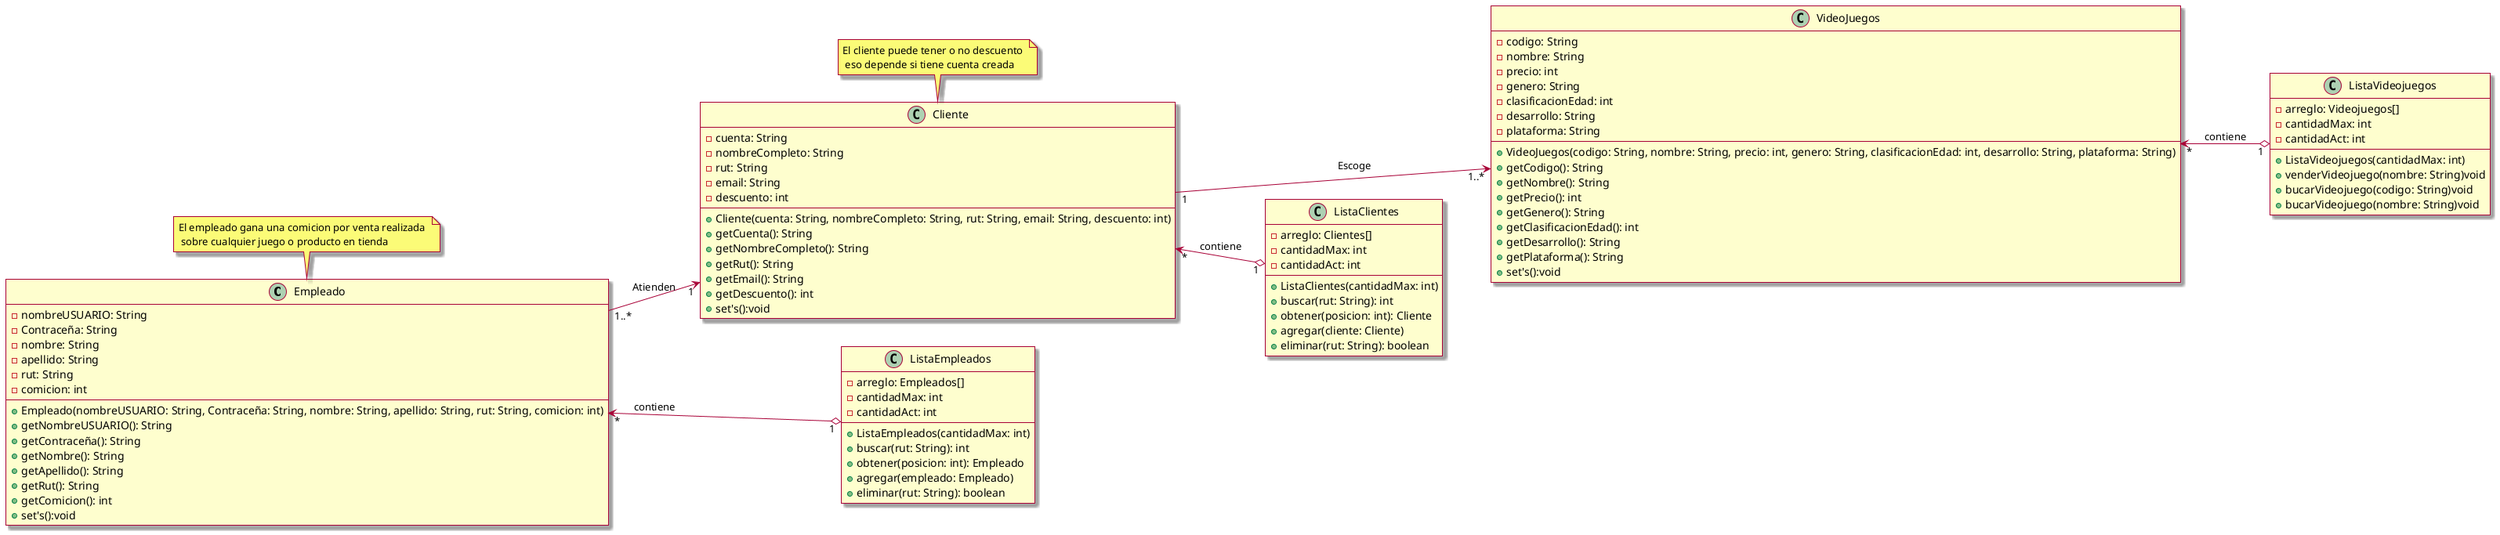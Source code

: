 @startuml
'https://plantuml.com/sequence-diagram

left to right direction
skin rose

class Empleado{
-nombreUSUARIO: String
-Contraceña: String
-nombre: String
-apellido: String
-rut: String
-comicion: int
--
+Empleado(nombreUSUARIO: String, Contraceña: String, nombre: String, apellido: String, rut: String, comicion: int)
+getNombreUSUARIO(): String
+getContraceña(): String
+getNombre(): String
+getApellido(): String
+getRut(): String
+getComicion(): int
+set's():void
}
class VideoJuegos{
-codigo: String
-nombre: String
-precio: int
-genero: String
-clasificacionEdad: int
-desarrollo: String
-plataforma: String
+VideoJuegos(codigo: String, nombre: String, precio: int, genero: String, clasificacionEdad: int, desarrollo: String, plataforma: String)
+getCodigo(): String
+getNombre(): String
+getPrecio(): int
+getGenero(): String
+getClasificacionEdad(): int
+getDesarrollo(): String
+getPlataforma(): String
+set's():void
}
class Cliente{
-cuenta: String
-nombreCompleto: String
-rut: String
-email: String
-descuento: int
+Cliente(cuenta: String, nombreCompleto: String, rut: String, email: String, descuento: int)
+getCuenta(): String
+getNombreCompleto(): String
+getRut(): String
+getEmail(): String
+getDescuento(): int
+set's():void
}

class ListaVideojuegos{
-arreglo: Videojuegos[]
-cantidadMax: int
-cantidadAct: int
+ListaVideojuegos(cantidadMax: int)
+venderVideojuego(nombre: String)void
+bucarVideojuego(codigo: String)void
+bucarVideojuego(nombre: String)void
}

class ListaEmpleados{
-arreglo: Empleados[]
-cantidadMax: int
-cantidadAct: int
+ListaEmpleados(cantidadMax: int)
+buscar(rut: String): int
+obtener(posicion: int): Empleado
+agregar(empleado: Empleado)
+eliminar(rut: String): boolean
}

class ListaClientes{
-arreglo: Clientes[]
-cantidadMax: int
-cantidadAct: int
+ListaClientes(cantidadMax: int)
+buscar(rut: String): int
+obtener(posicion: int): Cliente
+agregar(cliente: Cliente)
+eliminar(rut: String): boolean
}


note "El cliente puede tener o no descuento \n eso depende si tiene cuenta creada " as N1

note "El empleado gana una comicion por venta realizada \n sobre cualquier juego o producto en tienda " as N2

Empleado"1..*" --> "1"Cliente:Atienden
Cliente"1"  --->"1..*" VideoJuegos:Escoge
Cliente"*" <--o "1"ListaClientes: contiene
VideoJuegos"*" <--o "1"ListaVideojuegos: contiene
Empleado"*" <--o "1"ListaEmpleados: contiene

N1->Cliente
N2->Empleado
@enduml
